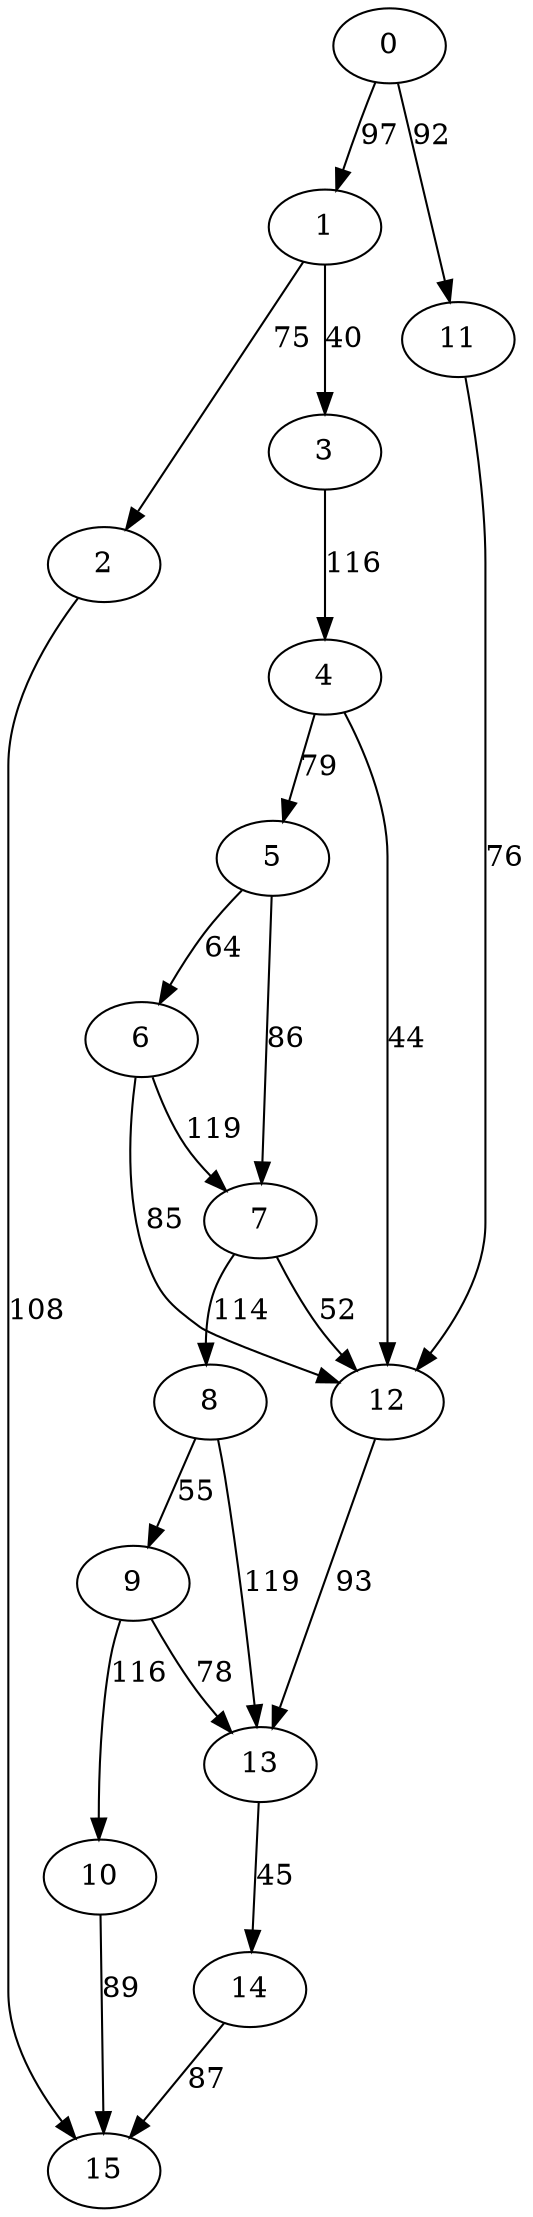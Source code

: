 digraph t20p2r7_1 {
0 -> 1 [ label = 97 ];
0 -> 11 [ label = 92 ];
1 -> 2 [ label = 75 ];
1 -> 3 [ label = 40 ];
2 -> 15 [ label = 108 ];
3 -> 4 [ label = 116 ];
4 -> 5 [ label = 79 ];
4 -> 12 [ label = 44 ];
5 -> 6 [ label = 64 ];
5 -> 7 [ label = 86 ];
6 -> 7 [ label = 119 ];
6 -> 12 [ label = 85 ];
7 -> 8 [ label = 114 ];
7 -> 12 [ label = 52 ];
8 -> 9 [ label = 55 ];
8 -> 13 [ label = 119 ];
9 -> 10 [ label = 116 ];
9 -> 13 [ label = 78 ];
10 -> 15 [ label = 89 ];
11 -> 12 [ label = 76 ];
12 -> 13 [ label = 93 ];
13 -> 14 [ label = 45 ];
14 -> 15 [ label = 87 ];
 }

